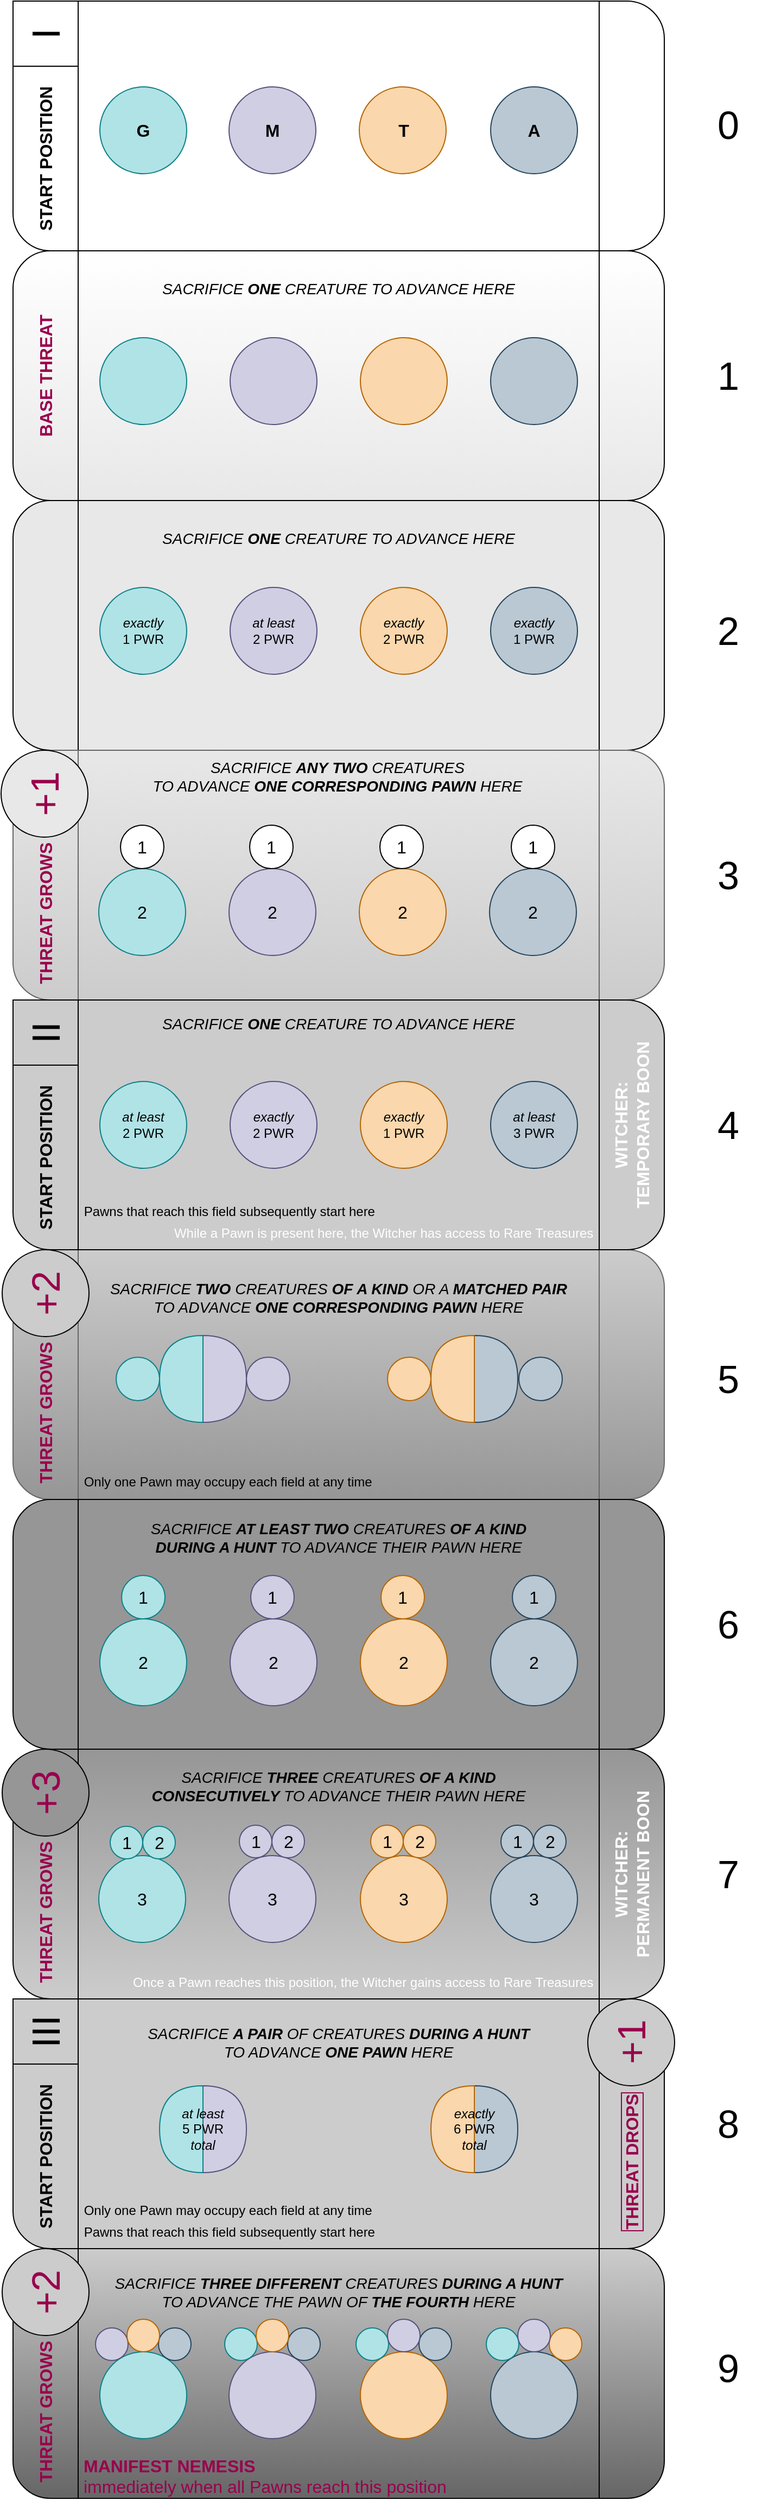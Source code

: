 <mxfile version="15.6.2" type="github">
  <diagram id="prtHgNgQTEPvFCAcTncT" name="Page-1">
    <mxGraphModel dx="913" dy="584" grid="1" gridSize="10" guides="1" tooltips="1" connect="1" arrows="1" fold="1" page="1" pageScale="1" pageWidth="827" pageHeight="1169" math="0" shadow="0">
      <root>
        <mxCell id="0" />
        <mxCell id="1" parent="0" />
        <mxCell id="g3FacJts447bwH2BUUsu-43" value="" style="shape=process;whiteSpace=wrap;html=1;backgroundOutline=1;rounded=1;" parent="1" vertex="1">
          <mxGeometry x="90" y="20" width="600" height="230" as="geometry" />
        </mxCell>
        <mxCell id="g3FacJts447bwH2BUUsu-44" value="" style="ellipse;whiteSpace=wrap;html=1;aspect=fixed;fillColor=#b0e3e6;strokeColor=#0e8088;rounded=1;" parent="1" vertex="1">
          <mxGeometry x="170" y="99" width="80" height="80" as="geometry" />
        </mxCell>
        <mxCell id="g3FacJts447bwH2BUUsu-45" value="" style="ellipse;whiteSpace=wrap;html=1;aspect=fixed;fillColor=#d0cee2;strokeColor=#56517e;rounded=1;" parent="1" vertex="1">
          <mxGeometry x="289" y="99" width="80" height="80" as="geometry" />
        </mxCell>
        <mxCell id="g3FacJts447bwH2BUUsu-46" value="" style="ellipse;whiteSpace=wrap;html=1;aspect=fixed;fillColor=#bac8d3;strokeColor=#23445d;rounded=1;" parent="1" vertex="1">
          <mxGeometry x="530" y="99" width="80" height="80" as="geometry" />
        </mxCell>
        <mxCell id="g3FacJts447bwH2BUUsu-47" value="" style="ellipse;whiteSpace=wrap;html=1;aspect=fixed;fillColor=#fad7ac;strokeColor=#b46504;rounded=1;" parent="1" vertex="1">
          <mxGeometry x="409" y="99" width="80" height="80" as="geometry" />
        </mxCell>
        <mxCell id="g3FacJts447bwH2BUUsu-50" value="&lt;b style=&quot;font-size: 16px&quot;&gt;G&lt;/b&gt;" style="text;html=1;strokeColor=none;fillColor=none;align=center;verticalAlign=middle;whiteSpace=wrap;rounded=1;fontSize=16;" parent="1" vertex="1">
          <mxGeometry x="180" y="124" width="60" height="30" as="geometry" />
        </mxCell>
        <mxCell id="g3FacJts447bwH2BUUsu-51" value="&lt;b style=&quot;font-size: 16px&quot;&gt;M&lt;/b&gt;" style="text;html=1;strokeColor=none;fillColor=none;align=center;verticalAlign=middle;whiteSpace=wrap;rounded=1;fontSize=16;" parent="1" vertex="1">
          <mxGeometry x="299" y="124" width="60" height="30" as="geometry" />
        </mxCell>
        <mxCell id="g3FacJts447bwH2BUUsu-52" value="T" style="text;html=1;strokeColor=none;fillColor=none;align=center;verticalAlign=middle;whiteSpace=wrap;fontStyle=1;rounded=1;fontSize=16;" parent="1" vertex="1">
          <mxGeometry x="420" y="124" width="60" height="30" as="geometry" />
        </mxCell>
        <mxCell id="g3FacJts447bwH2BUUsu-53" value="&lt;b style=&quot;font-size: 16px&quot;&gt;A&lt;/b&gt;" style="text;html=1;strokeColor=none;fillColor=none;align=center;verticalAlign=middle;whiteSpace=wrap;rounded=1;fontSize=16;" parent="1" vertex="1">
          <mxGeometry x="540" y="124" width="60" height="30" as="geometry" />
        </mxCell>
        <mxCell id="g3FacJts447bwH2BUUsu-56" value="" style="shape=process;whiteSpace=wrap;html=1;backgroundOutline=1;rounded=1;gradientColor=#E8E8E8;" parent="1" vertex="1">
          <mxGeometry x="90" y="250" width="600" height="230" as="geometry" />
        </mxCell>
        <mxCell id="g3FacJts447bwH2BUUsu-57" value="" style="ellipse;whiteSpace=wrap;html=1;aspect=fixed;fillColor=#b0e3e6;strokeColor=#0e8088;rounded=1;" parent="1" vertex="1">
          <mxGeometry x="170" y="330" width="80" height="80" as="geometry" />
        </mxCell>
        <mxCell id="g3FacJts447bwH2BUUsu-58" value="" style="ellipse;whiteSpace=wrap;html=1;aspect=fixed;fillColor=#d0cee2;strokeColor=#56517e;rounded=1;" parent="1" vertex="1">
          <mxGeometry x="290" y="330" width="80" height="80" as="geometry" />
        </mxCell>
        <mxCell id="g3FacJts447bwH2BUUsu-59" value="" style="ellipse;whiteSpace=wrap;html=1;aspect=fixed;fillColor=#bac8d3;strokeColor=#23445d;rounded=1;" parent="1" vertex="1">
          <mxGeometry x="530" y="330" width="80" height="80" as="geometry" />
        </mxCell>
        <mxCell id="g3FacJts447bwH2BUUsu-60" value="" style="ellipse;whiteSpace=wrap;html=1;aspect=fixed;fillColor=#fad7ac;strokeColor=#b46504;rounded=1;" parent="1" vertex="1">
          <mxGeometry x="410" y="330" width="80" height="80" as="geometry" />
        </mxCell>
        <mxCell id="g3FacJts447bwH2BUUsu-67" value="" style="shape=process;whiteSpace=wrap;html=1;backgroundOutline=1;rounded=1;fillColor=#E8E8E8;" parent="1" vertex="1">
          <mxGeometry x="90" y="480" width="600" height="230" as="geometry" />
        </mxCell>
        <mxCell id="g3FacJts447bwH2BUUsu-68" value="" style="ellipse;whiteSpace=wrap;html=1;aspect=fixed;fillColor=#b0e3e6;strokeColor=#0e8088;rounded=1;" parent="1" vertex="1">
          <mxGeometry x="170" y="560" width="80" height="80" as="geometry" />
        </mxCell>
        <mxCell id="g3FacJts447bwH2BUUsu-69" value="" style="ellipse;whiteSpace=wrap;html=1;aspect=fixed;fillColor=#d0cee2;strokeColor=#56517e;rounded=1;" parent="1" vertex="1">
          <mxGeometry x="290" y="560" width="80" height="80" as="geometry" />
        </mxCell>
        <mxCell id="g3FacJts447bwH2BUUsu-70" value="" style="ellipse;whiteSpace=wrap;html=1;aspect=fixed;fillColor=#bac8d3;strokeColor=#23445d;rounded=1;" parent="1" vertex="1">
          <mxGeometry x="530" y="560" width="80" height="80" as="geometry" />
        </mxCell>
        <mxCell id="g3FacJts447bwH2BUUsu-71" value="" style="ellipse;whiteSpace=wrap;html=1;aspect=fixed;fillColor=#fad7ac;strokeColor=#b46504;rounded=1;" parent="1" vertex="1">
          <mxGeometry x="410" y="560" width="80" height="80" as="geometry" />
        </mxCell>
        <mxCell id="g3FacJts447bwH2BUUsu-77" value="" style="shape=process;whiteSpace=wrap;html=1;backgroundOutline=1;fillColor=#e8e8e8;strokeColor=#666666;rounded=1;gradientColor=#CCCCCC;" parent="1" vertex="1">
          <mxGeometry x="90" y="710" width="600" height="230" as="geometry" />
        </mxCell>
        <mxCell id="g3FacJts447bwH2BUUsu-83" value="&lt;i style=&quot;font-size: 14px&quot;&gt;SACRIFICE &lt;b&gt;ANY&amp;nbsp;TWO &lt;/b&gt;CREATURES&lt;b&gt;&lt;br&gt;&lt;/b&gt;TO ADVANCE&amp;nbsp;&lt;b&gt;ONE CORRESPONDING PAWN&amp;nbsp;&lt;/b&gt;HERE&lt;/i&gt;" style="text;html=1;strokeColor=none;fillColor=none;align=center;verticalAlign=middle;whiteSpace=wrap;rounded=1;" parent="1" vertex="1">
          <mxGeometry x="149" y="719" width="480" height="30" as="geometry" />
        </mxCell>
        <mxCell id="g3FacJts447bwH2BUUsu-85" value="&lt;i&gt;exactly&lt;/i&gt;&lt;br&gt;1 PWR" style="text;html=1;strokeColor=none;fillColor=none;align=center;verticalAlign=middle;whiteSpace=wrap;rounded=1;" parent="1" vertex="1">
          <mxGeometry x="180" y="585" width="60" height="30" as="geometry" />
        </mxCell>
        <mxCell id="g3FacJts447bwH2BUUsu-86" value="&lt;i&gt;at least&lt;/i&gt;&lt;br&gt;2 PWR" style="text;html=1;strokeColor=none;fillColor=none;align=center;verticalAlign=middle;whiteSpace=wrap;rounded=1;" parent="1" vertex="1">
          <mxGeometry x="300" y="585" width="60" height="30" as="geometry" />
        </mxCell>
        <mxCell id="g3FacJts447bwH2BUUsu-87" value="&lt;i&gt;exactly&lt;/i&gt;&lt;br&gt;2 PWR" style="text;html=1;strokeColor=none;fillColor=none;align=center;verticalAlign=middle;whiteSpace=wrap;rounded=1;" parent="1" vertex="1">
          <mxGeometry x="420" y="585" width="60" height="30" as="geometry" />
        </mxCell>
        <mxCell id="g3FacJts447bwH2BUUsu-90" value="&lt;font style=&quot;font-size: 16px&quot; color=&quot;#99004d&quot;&gt;BASE THREAT&lt;/font&gt;" style="text;html=1;strokeColor=none;fillColor=none;align=center;verticalAlign=middle;whiteSpace=wrap;horizontal=0;fontStyle=1;rounded=1;" parent="1" vertex="1">
          <mxGeometry x="90" y="250" width="60" height="230" as="geometry" />
        </mxCell>
        <mxCell id="g3FacJts447bwH2BUUsu-97" value="" style="shape=process;whiteSpace=wrap;html=1;backgroundOutline=1;rounded=1;fillColor=#CCCCCC;strokeColor=#666666;gradientColor=#969696;" parent="1" vertex="1">
          <mxGeometry x="90" y="1170" width="600" height="230" as="geometry" />
        </mxCell>
        <mxCell id="g3FacJts447bwH2BUUsu-98" value="&lt;font style=&quot;font-size: 16px&quot;&gt;2&lt;/font&gt;" style="ellipse;whiteSpace=wrap;html=1;aspect=fixed;fillColor=#b0e3e6;strokeColor=#0e8088;rounded=1;" parent="1" vertex="1">
          <mxGeometry x="169" y="819" width="80" height="80" as="geometry" />
        </mxCell>
        <mxCell id="g3FacJts447bwH2BUUsu-99" value="&lt;font style=&quot;font-size: 16px&quot;&gt;2&lt;/font&gt;" style="ellipse;whiteSpace=wrap;html=1;aspect=fixed;fillColor=#d0cee2;strokeColor=#56517e;rounded=1;" parent="1" vertex="1">
          <mxGeometry x="289" y="819" width="80" height="80" as="geometry" />
        </mxCell>
        <mxCell id="g3FacJts447bwH2BUUsu-100" value="&lt;font style=&quot;font-size: 16px&quot;&gt;2&lt;/font&gt;" style="ellipse;whiteSpace=wrap;html=1;aspect=fixed;fillColor=#bac8d3;strokeColor=#23445d;rounded=1;" parent="1" vertex="1">
          <mxGeometry x="529" y="819" width="80" height="80" as="geometry" />
        </mxCell>
        <mxCell id="g3FacJts447bwH2BUUsu-101" value="&lt;font style=&quot;font-size: 16px&quot;&gt;2&lt;/font&gt;" style="ellipse;whiteSpace=wrap;html=1;aspect=fixed;fillColor=#fad7ac;strokeColor=#b46504;rounded=1;" parent="1" vertex="1">
          <mxGeometry x="409" y="819" width="80" height="80" as="geometry" />
        </mxCell>
        <mxCell id="g3FacJts447bwH2BUUsu-108" value="" style="shape=process;whiteSpace=wrap;html=1;backgroundOutline=1;rounded=1;fillColor=#CCCCCC;" parent="1" vertex="1">
          <mxGeometry x="90" y="940" width="600" height="230" as="geometry" />
        </mxCell>
        <mxCell id="g3FacJts447bwH2BUUsu-109" value="" style="ellipse;whiteSpace=wrap;html=1;aspect=fixed;fillColor=#b0e3e6;strokeColor=#0e8088;rounded=1;" parent="1" vertex="1">
          <mxGeometry x="170" y="1015" width="80" height="80" as="geometry" />
        </mxCell>
        <mxCell id="g3FacJts447bwH2BUUsu-110" value="" style="ellipse;whiteSpace=wrap;html=1;aspect=fixed;fillColor=#d0cee2;strokeColor=#56517e;rounded=1;" parent="1" vertex="1">
          <mxGeometry x="290" y="1015" width="80" height="80" as="geometry" />
        </mxCell>
        <mxCell id="g3FacJts447bwH2BUUsu-111" value="" style="ellipse;whiteSpace=wrap;html=1;aspect=fixed;fillColor=#bac8d3;strokeColor=#23445d;rounded=1;" parent="1" vertex="1">
          <mxGeometry x="530" y="1015" width="80" height="80" as="geometry" />
        </mxCell>
        <mxCell id="g3FacJts447bwH2BUUsu-112" value="&lt;i&gt;exactly&lt;/i&gt;&lt;br&gt;1 PWR" style="ellipse;whiteSpace=wrap;html=1;aspect=fixed;fillColor=#fad7ac;strokeColor=#b46504;rounded=1;" parent="1" vertex="1">
          <mxGeometry x="410" y="1015" width="80" height="80" as="geometry" />
        </mxCell>
        <mxCell id="g3FacJts447bwH2BUUsu-116" value="&lt;i&gt;at least&lt;/i&gt;&lt;br&gt;3 PWR" style="text;html=1;strokeColor=none;fillColor=none;align=center;verticalAlign=middle;whiteSpace=wrap;rounded=1;" parent="1" vertex="1">
          <mxGeometry x="540" y="1040" width="60" height="30" as="geometry" />
        </mxCell>
        <mxCell id="g3FacJts447bwH2BUUsu-119" value="&lt;i style=&quot;font-size: 14px&quot;&gt;SACRIFICE &lt;b&gt;ONE&lt;/b&gt; CREATURE TO ADVANCE HERE&lt;/i&gt;" style="text;html=1;strokeColor=none;fillColor=none;align=center;verticalAlign=middle;whiteSpace=wrap;rounded=1;" parent="1" vertex="1">
          <mxGeometry x="150" y="270" width="480" height="30" as="geometry" />
        </mxCell>
        <mxCell id="g3FacJts447bwH2BUUsu-121" value="" style="shape=or;whiteSpace=wrap;html=1;align=center;fillColor=#d0cee2;strokeColor=#56517e;rounded=1;" parent="1" vertex="1">
          <mxGeometry x="265" y="1249" width="40" height="80" as="geometry" />
        </mxCell>
        <mxCell id="g3FacJts447bwH2BUUsu-122" value="" style="shape=or;whiteSpace=wrap;html=1;align=center;rotation=-180;fillColor=#b0e3e6;strokeColor=#0e8088;rounded=1;" parent="1" vertex="1">
          <mxGeometry x="225" y="1249" width="40" height="80" as="geometry" />
        </mxCell>
        <mxCell id="g3FacJts447bwH2BUUsu-123" value="" style="shape=or;whiteSpace=wrap;html=1;align=center;fillColor=#bac8d3;strokeColor=#23445d;rounded=1;" parent="1" vertex="1">
          <mxGeometry x="515" y="1249" width="40" height="80" as="geometry" />
        </mxCell>
        <mxCell id="g3FacJts447bwH2BUUsu-124" value="" style="shape=or;whiteSpace=wrap;html=1;align=center;rotation=-180;fillColor=#fad7ac;strokeColor=#b46504;rounded=1;" parent="1" vertex="1">
          <mxGeometry x="475" y="1249" width="40" height="80" as="geometry" />
        </mxCell>
        <mxCell id="xXZptcnk_brkqJqVmBfV-1" value="1" style="ellipse;whiteSpace=wrap;html=1;aspect=fixed;fontSize=16;" parent="1" vertex="1">
          <mxGeometry x="189" y="779" width="40" height="40" as="geometry" />
        </mxCell>
        <mxCell id="xXZptcnk_brkqJqVmBfV-11" value="1" style="ellipse;whiteSpace=wrap;html=1;aspect=fixed;fontSize=16;" parent="1" vertex="1">
          <mxGeometry x="308" y="779" width="40" height="40" as="geometry" />
        </mxCell>
        <mxCell id="xXZptcnk_brkqJqVmBfV-13" value="1" style="ellipse;whiteSpace=wrap;html=1;aspect=fixed;fontSize=16;" parent="1" vertex="1">
          <mxGeometry x="428" y="779" width="40" height="40" as="geometry" />
        </mxCell>
        <mxCell id="xXZptcnk_brkqJqVmBfV-15" value="1" style="ellipse;whiteSpace=wrap;html=1;aspect=fixed;fontSize=16;" parent="1" vertex="1">
          <mxGeometry x="549" y="779" width="40" height="40" as="geometry" />
        </mxCell>
        <mxCell id="xXZptcnk_brkqJqVmBfV-31" value="&lt;i&gt;exactly&lt;/i&gt;&lt;br&gt;1 PWR" style="text;html=1;strokeColor=none;fillColor=none;align=center;verticalAlign=middle;whiteSpace=wrap;rounded=1;" parent="1" vertex="1">
          <mxGeometry x="540" y="585" width="60" height="30" as="geometry" />
        </mxCell>
        <mxCell id="xXZptcnk_brkqJqVmBfV-32" value="&amp;nbsp;Pawns that reach this field subsequently start here" style="text;html=1;strokeColor=none;fillColor=none;align=left;verticalAlign=middle;whiteSpace=wrap;rounded=0;fontSize=12;" parent="1" vertex="1">
          <mxGeometry x="150" y="1120" width="480" height="30" as="geometry" />
        </mxCell>
        <mxCell id="xXZptcnk_brkqJqVmBfV-33" value="&lt;i style=&quot;font-size: 14px&quot;&gt;SACRIFICE &lt;b&gt;TWO &lt;/b&gt;CREATURES &lt;b&gt;OF A KIND&lt;/b&gt; OR A &lt;b&gt;MATCHED&amp;nbsp;PAIR&lt;br&gt;&lt;/b&gt;TO ADVANCE&amp;nbsp;&lt;b&gt;ONE CORRESPONDING PAWN&lt;/b&gt; HERE&lt;br&gt;&lt;/i&gt;" style="text;html=1;strokeColor=none;fillColor=none;align=center;verticalAlign=middle;whiteSpace=wrap;rounded=1;" parent="1" vertex="1">
          <mxGeometry x="150" y="1189" width="480" height="50" as="geometry" />
        </mxCell>
        <mxCell id="xXZptcnk_brkqJqVmBfV-34" value="&lt;i&gt;at least&lt;/i&gt;&lt;br&gt;2 PWR" style="text;html=1;strokeColor=none;fillColor=none;align=center;verticalAlign=middle;whiteSpace=wrap;rounded=1;" parent="1" vertex="1">
          <mxGeometry x="180" y="1040" width="60" height="30" as="geometry" />
        </mxCell>
        <mxCell id="xXZptcnk_brkqJqVmBfV-35" value="&lt;i style=&quot;font-size: 14px&quot;&gt;SACRIFICE &lt;b&gt;ONE&lt;/b&gt; CREATURE TO ADVANCE HERE&lt;/i&gt;" style="text;html=1;strokeColor=none;fillColor=none;align=center;verticalAlign=middle;whiteSpace=wrap;rounded=1;" parent="1" vertex="1">
          <mxGeometry x="149.5" y="947" width="480" height="30" as="geometry" />
        </mxCell>
        <mxCell id="xXZptcnk_brkqJqVmBfV-36" value="&lt;i&gt;exactly&lt;/i&gt;&lt;br&gt;2 PWR" style="text;html=1;strokeColor=none;fillColor=none;align=center;verticalAlign=middle;whiteSpace=wrap;rounded=1;" parent="1" vertex="1">
          <mxGeometry x="300" y="1040" width="60" height="30" as="geometry" />
        </mxCell>
        <mxCell id="xXZptcnk_brkqJqVmBfV-40" value="&lt;font style=&quot;font-size: 16px&quot;&gt;WITCHER:&lt;br&gt;TEMPORARY BOON&lt;/font&gt;" style="text;html=1;strokeColor=none;fillColor=none;align=center;verticalAlign=middle;whiteSpace=wrap;horizontal=0;fontStyle=1;rounded=0;fontColor=#FFFFFF;" parent="1" vertex="1">
          <mxGeometry x="630" y="940" width="60" height="230" as="geometry" />
        </mxCell>
        <mxCell id="xXZptcnk_brkqJqVmBfV-41" value="While a Pawn is present here, the Witcher has access to Rare Treasures&amp;nbsp;" style="text;html=1;strokeColor=none;fillColor=none;align=right;verticalAlign=middle;whiteSpace=wrap;rounded=0;fontSize=12;fontColor=#FFFFFF;" parent="1" vertex="1">
          <mxGeometry x="150" y="1140" width="480" height="30" as="geometry" />
        </mxCell>
        <mxCell id="xXZptcnk_brkqJqVmBfV-42" value="&lt;span style=&quot;font-size: 36px&quot;&gt;0&lt;/span&gt;" style="text;html=1;strokeColor=none;fillColor=none;align=center;verticalAlign=middle;whiteSpace=wrap;rounded=0;fontSize=12;" parent="1" vertex="1">
          <mxGeometry x="719" y="119" width="60" height="30" as="geometry" />
        </mxCell>
        <mxCell id="xXZptcnk_brkqJqVmBfV-43" value="&lt;span style=&quot;font-size: 36px&quot;&gt;1&lt;/span&gt;" style="text;html=1;strokeColor=none;fillColor=none;align=center;verticalAlign=middle;whiteSpace=wrap;rounded=0;fontSize=12;" parent="1" vertex="1">
          <mxGeometry x="719" y="350" width="60" height="30" as="geometry" />
        </mxCell>
        <mxCell id="xXZptcnk_brkqJqVmBfV-44" value="&lt;span style=&quot;font-size: 36px&quot;&gt;2&lt;/span&gt;" style="text;html=1;strokeColor=none;fillColor=none;align=center;verticalAlign=middle;whiteSpace=wrap;rounded=0;fontSize=12;" parent="1" vertex="1">
          <mxGeometry x="719" y="585" width="60" height="30" as="geometry" />
        </mxCell>
        <mxCell id="xXZptcnk_brkqJqVmBfV-45" value="&lt;span style=&quot;font-size: 36px&quot;&gt;3&lt;/span&gt;" style="text;html=1;strokeColor=none;fillColor=none;align=center;verticalAlign=middle;whiteSpace=wrap;rounded=0;fontSize=12;" parent="1" vertex="1">
          <mxGeometry x="719" y="810" width="60" height="30" as="geometry" />
        </mxCell>
        <mxCell id="xXZptcnk_brkqJqVmBfV-46" value="&lt;span style=&quot;font-size: 36px&quot;&gt;4&lt;/span&gt;" style="text;html=1;strokeColor=none;fillColor=none;align=center;verticalAlign=middle;whiteSpace=wrap;rounded=0;fontSize=12;" parent="1" vertex="1">
          <mxGeometry x="719" y="1040" width="60" height="30" as="geometry" />
        </mxCell>
        <mxCell id="xXZptcnk_brkqJqVmBfV-47" value="&lt;span style=&quot;font-size: 36px&quot;&gt;5&lt;/span&gt;" style="text;html=1;strokeColor=none;fillColor=none;align=center;verticalAlign=middle;whiteSpace=wrap;rounded=0;fontSize=12;" parent="1" vertex="1">
          <mxGeometry x="719" y="1274" width="60" height="30" as="geometry" />
        </mxCell>
        <mxCell id="xXZptcnk_brkqJqVmBfV-49" value="" style="shape=process;whiteSpace=wrap;html=1;backgroundOutline=1;rounded=1;fillColor=#969696;" parent="1" vertex="1">
          <mxGeometry x="90" y="1400" width="600" height="230" as="geometry" />
        </mxCell>
        <mxCell id="xXZptcnk_brkqJqVmBfV-56" value="&lt;i style=&quot;font-size: 14px&quot;&gt;SACRIFICE &lt;b&gt;AT LEAST TWO&lt;/b&gt; CREATURES &lt;b&gt;OF A KIND&lt;/b&gt;&lt;br&gt;&lt;b&gt;DURING A HUNT&lt;/b&gt; TO ADVANCE THEIR PAWN HERE&lt;/i&gt;" style="text;html=1;strokeColor=none;fillColor=none;align=center;verticalAlign=middle;whiteSpace=wrap;rounded=1;" parent="1" vertex="1">
          <mxGeometry x="150" y="1420" width="480" height="30" as="geometry" />
        </mxCell>
        <mxCell id="xXZptcnk_brkqJqVmBfV-60" value="&lt;span style=&quot;font-size: 36px&quot;&gt;6&lt;/span&gt;" style="text;html=1;strokeColor=none;fillColor=none;align=center;verticalAlign=middle;whiteSpace=wrap;rounded=0;fontSize=12;" parent="1" vertex="1">
          <mxGeometry x="719" y="1500" width="60" height="30" as="geometry" />
        </mxCell>
        <mxCell id="xXZptcnk_brkqJqVmBfV-62" value="&amp;nbsp;Only one Pawn may occupy each field at any time" style="text;html=1;strokeColor=none;fillColor=none;align=left;verticalAlign=middle;whiteSpace=wrap;rounded=0;fontSize=12;" parent="1" vertex="1">
          <mxGeometry x="150" y="1369" width="480" height="30" as="geometry" />
        </mxCell>
        <mxCell id="xXZptcnk_brkqJqVmBfV-75" value="" style="shape=process;whiteSpace=wrap;html=1;backgroundOutline=1;rounded=1;fillColor=#969696;gradientColor=#cccccc;" parent="1" vertex="1">
          <mxGeometry x="90" y="1630" width="600" height="230" as="geometry" />
        </mxCell>
        <mxCell id="xXZptcnk_brkqJqVmBfV-84" value="&lt;font style=&quot;font-size: 16px&quot;&gt;WITCHER:&lt;br&gt;PERMANENT BOON&lt;/font&gt;" style="text;html=1;strokeColor=none;fillColor=none;align=center;verticalAlign=middle;whiteSpace=wrap;horizontal=0;fontStyle=1;rounded=0;fontColor=#FFFFFF;" parent="1" vertex="1">
          <mxGeometry x="630" y="1630" width="60" height="230" as="geometry" />
        </mxCell>
        <mxCell id="xXZptcnk_brkqJqVmBfV-85" value="Once a Pawn reaches this position, the Witcher gains access to Rare Treasures&amp;nbsp;" style="text;html=1;strokeColor=none;fillColor=none;align=right;verticalAlign=middle;whiteSpace=wrap;rounded=0;fontSize=12;fontColor=#FFFFFF;" parent="1" vertex="1">
          <mxGeometry x="150" y="1830" width="480" height="30" as="geometry" />
        </mxCell>
        <mxCell id="xXZptcnk_brkqJqVmBfV-86" value="&lt;span style=&quot;font-size: 36px&quot;&gt;7&lt;/span&gt;" style="text;html=1;strokeColor=none;fillColor=none;align=center;verticalAlign=middle;whiteSpace=wrap;rounded=0;fontSize=12;" parent="1" vertex="1">
          <mxGeometry x="719" y="1730" width="60" height="30" as="geometry" />
        </mxCell>
        <mxCell id="xXZptcnk_brkqJqVmBfV-88" value="" style="shape=process;whiteSpace=wrap;html=1;backgroundOutline=1;rounded=1;fillColor=#cccccc;" parent="1" vertex="1">
          <mxGeometry x="90" y="1860" width="600" height="230" as="geometry" />
        </mxCell>
        <mxCell id="xXZptcnk_brkqJqVmBfV-95" value="&lt;span style=&quot;font-size: 14px&quot;&gt;&lt;i&gt;SACRIFICE &lt;b&gt;A PAIR&lt;/b&gt;&amp;nbsp;OF&amp;nbsp;CREATURES &lt;b&gt;DURING A HUNT&lt;/b&gt;&lt;br&gt;TO ADVANCE &lt;b&gt;ONE PAWN&lt;/b&gt; HERE&lt;/i&gt;&lt;/span&gt;" style="text;html=1;strokeColor=none;fillColor=none;align=center;verticalAlign=middle;whiteSpace=wrap;rounded=1;" parent="1" vertex="1">
          <mxGeometry x="150" y="1885" width="480" height="30" as="geometry" />
        </mxCell>
        <mxCell id="xXZptcnk_brkqJqVmBfV-99" value="&lt;span style=&quot;font-size: 36px&quot;&gt;8&lt;/span&gt;" style="text;html=1;strokeColor=none;fillColor=none;align=center;verticalAlign=middle;whiteSpace=wrap;rounded=0;fontSize=12;" parent="1" vertex="1">
          <mxGeometry x="719" y="1960" width="60" height="30" as="geometry" />
        </mxCell>
        <mxCell id="xXZptcnk_brkqJqVmBfV-101" value="" style="shape=process;whiteSpace=wrap;html=1;backgroundOutline=1;rounded=1;fillColor=#cccccc;gradientColor=#666666;" parent="1" vertex="1">
          <mxGeometry x="90" y="2090" width="600" height="230" as="geometry" />
        </mxCell>
        <mxCell id="xXZptcnk_brkqJqVmBfV-102" value="" style="ellipse;whiteSpace=wrap;html=1;aspect=fixed;fillColor=#b0e3e6;strokeColor=#0e8088;rounded=1;" parent="1" vertex="1">
          <mxGeometry x="170" y="2185" width="80" height="80" as="geometry" />
        </mxCell>
        <mxCell id="xXZptcnk_brkqJqVmBfV-113" value="&lt;span style=&quot;font-size: 36px&quot;&gt;9&lt;/span&gt;" style="text;html=1;strokeColor=none;fillColor=none;align=center;verticalAlign=middle;whiteSpace=wrap;rounded=0;fontSize=12;" parent="1" vertex="1">
          <mxGeometry x="719" y="2185" width="60" height="30" as="geometry" />
        </mxCell>
        <mxCell id="xXZptcnk_brkqJqVmBfV-118" value="&lt;font color=&quot;#99004d&quot;&gt;+3&lt;/font&gt;" style="ellipse;whiteSpace=wrap;html=1;aspect=fixed;labelBackgroundColor=none;labelBorderColor=none;fontSize=36;fontColor=#E6E6E6;fillColor=#969696;gradientColor=none;verticalAlign=middle;horizontal=0;" parent="1" vertex="1">
          <mxGeometry x="80" y="1630" width="80" height="80" as="geometry" />
        </mxCell>
        <mxCell id="xXZptcnk_brkqJqVmBfV-120" value="&lt;font color=&quot;#99004d&quot;&gt;+2&lt;/font&gt;" style="ellipse;whiteSpace=wrap;html=1;aspect=fixed;labelBackgroundColor=none;labelBorderColor=none;fontSize=36;fontColor=#E6E6E6;fillColor=#cccccc;gradientColor=none;verticalAlign=middle;horizontal=0;" parent="1" vertex="1">
          <mxGeometry x="80" y="1170" width="80" height="80" as="geometry" />
        </mxCell>
        <mxCell id="xXZptcnk_brkqJqVmBfV-121" value="&lt;font style=&quot;font-size: 16px&quot;&gt;THREAT GROWS&lt;br&gt;&lt;/font&gt;" style="text;html=1;strokeColor=none;fillColor=none;align=center;verticalAlign=middle;whiteSpace=wrap;horizontal=0;fontStyle=1;rounded=0;fontColor=#99004D;" parent="1" vertex="1">
          <mxGeometry x="90" y="780" width="60" height="160" as="geometry" />
        </mxCell>
        <mxCell id="xXZptcnk_brkqJqVmBfV-122" value="&lt;font color=&quot;#99004d&quot;&gt;+1&lt;/font&gt;" style="ellipse;whiteSpace=wrap;html=1;aspect=fixed;labelBackgroundColor=none;labelBorderColor=none;fontSize=36;fontColor=#000000;fillColor=#e8e8e8;gradientColor=none;verticalAlign=middle;horizontal=0;" parent="1" vertex="1">
          <mxGeometry x="79" y="710" width="80" height="80" as="geometry" />
        </mxCell>
        <mxCell id="xXZptcnk_brkqJqVmBfV-126" value="&lt;font style=&quot;font-size: 16px&quot;&gt;THREAT DROPS&lt;br&gt;&lt;/font&gt;" style="text;html=1;strokeColor=none;fillColor=none;align=center;verticalAlign=middle;whiteSpace=wrap;horizontal=0;fontStyle=1;rounded=0;fontColor=#99004D;labelBorderColor=#99004D;" parent="1" vertex="1">
          <mxGeometry x="630" y="1930" width="60" height="160" as="geometry" />
        </mxCell>
        <mxCell id="xXZptcnk_brkqJqVmBfV-127" value="&lt;font color=&quot;#99004d&quot;&gt;+1&lt;/font&gt;" style="ellipse;whiteSpace=wrap;html=1;aspect=fixed;labelBackgroundColor=none;labelBorderColor=none;fontSize=36;fontColor=#E6E6E6;fillColor=#CCCCCC;gradientColor=none;verticalAlign=middle;horizontal=0;" parent="1" vertex="1">
          <mxGeometry x="619.5" y="1860" width="80" height="80" as="geometry" />
        </mxCell>
        <mxCell id="xXZptcnk_brkqJqVmBfV-129" value="&lt;font color=&quot;#99004d&quot;&gt;+2&lt;/font&gt;" style="ellipse;whiteSpace=wrap;html=1;aspect=fixed;labelBackgroundColor=none;labelBorderColor=none;fontSize=36;fontColor=#E6E6E6;fillColor=#cccccc;gradientColor=none;verticalAlign=middle;horizontal=0;" parent="1" vertex="1">
          <mxGeometry x="80" y="2090" width="80" height="80" as="geometry" />
        </mxCell>
        <mxCell id="xXZptcnk_brkqJqVmBfV-130" value="&lt;font&gt;II&lt;/font&gt;" style="whiteSpace=wrap;html=1;aspect=fixed;labelBackgroundColor=none;labelBorderColor=none;fontSize=36;fontColor=#000000;fillColor=#cccccc;gradientColor=none;verticalAlign=middle;horizontal=0;" parent="1" vertex="1">
          <mxGeometry x="90" y="940" width="60" height="60" as="geometry" />
        </mxCell>
        <mxCell id="xXZptcnk_brkqJqVmBfV-131" value="&lt;span style=&quot;font-size: 16px&quot;&gt;START POSITION&lt;/span&gt;" style="text;html=1;strokeColor=none;fillColor=none;align=center;verticalAlign=middle;whiteSpace=wrap;horizontal=0;fontStyle=1;rounded=0;fontColor=#000000;labelBackgroundColor=none;labelBorderColor=none;" parent="1" vertex="1">
          <mxGeometry x="90" y="80" width="60" height="170" as="geometry" />
        </mxCell>
        <mxCell id="xXZptcnk_brkqJqVmBfV-132" value="&lt;font&gt;I&lt;/font&gt;" style="whiteSpace=wrap;html=1;aspect=fixed;labelBackgroundColor=none;labelBorderColor=none;fontSize=36;fontColor=#000000;fillColor=#FFFFFF;gradientColor=none;verticalAlign=middle;horizontal=0;" parent="1" vertex="1">
          <mxGeometry x="90" y="20" width="60" height="60" as="geometry" />
        </mxCell>
        <mxCell id="xXZptcnk_brkqJqVmBfV-136" value="&lt;font&gt;III&lt;/font&gt;" style="whiteSpace=wrap;html=1;aspect=fixed;labelBackgroundColor=none;labelBorderColor=none;fontSize=36;fontColor=#000000;fillColor=#CCCCCC;gradientColor=none;verticalAlign=middle;horizontal=0;rounded=0;" parent="1" vertex="1">
          <mxGeometry x="90" y="1860" width="60" height="60" as="geometry" />
        </mxCell>
        <mxCell id="xXZptcnk_brkqJqVmBfV-139" value="&lt;h1 style=&quot;font-size: 16px&quot;&gt;&lt;span&gt;MANIFEST NEMESIS&lt;br&gt;&lt;div style=&quot;&quot;&gt;&lt;span style=&quot;font-weight: normal&quot;&gt;immediately when all Pawns reach this position&lt;/span&gt;&lt;/div&gt;&lt;/span&gt;&lt;/h1&gt;" style="text;html=1;strokeColor=none;fillColor=none;spacing=5;spacingTop=-20;whiteSpace=wrap;overflow=hidden;rounded=0;labelBackgroundColor=none;labelBorderColor=none;fontSize=36;fontColor=#99004D;verticalAlign=top;align=left;" parent="1" vertex="1">
          <mxGeometry x="149.5" y="2280" width="480" height="40" as="geometry" />
        </mxCell>
        <mxCell id="xXZptcnk_brkqJqVmBfV-141" value="&lt;i style=&quot;font-size: 14px&quot;&gt;SACRIFICE &lt;b&gt;THREE DIFFERENT&amp;nbsp;&lt;/b&gt;CREATURES &lt;b&gt;DURING A HUNT&lt;br&gt;&lt;/b&gt;TO ADVANCE THE PAWN OF &lt;b&gt;THE FOURTH&lt;/b&gt; HERE&lt;/i&gt;" style="text;html=1;strokeColor=none;fillColor=none;align=center;verticalAlign=middle;whiteSpace=wrap;rounded=1;" parent="1" vertex="1">
          <mxGeometry x="150" y="2115" width="480" height="30" as="geometry" />
        </mxCell>
        <mxCell id="xXZptcnk_brkqJqVmBfV-143" value="" style="ellipse;whiteSpace=wrap;html=1;aspect=fixed;labelBackgroundColor=none;labelBorderColor=none;fontSize=16;fillColor=#bac8d3;align=center;verticalAlign=middle;strokeColor=#23445d;" parent="1" vertex="1">
          <mxGeometry x="224" y="2163" width="30" height="30" as="geometry" />
        </mxCell>
        <mxCell id="xXZptcnk_brkqJqVmBfV-146" value="" style="ellipse;whiteSpace=wrap;html=1;aspect=fixed;labelBackgroundColor=none;labelBorderColor=none;fontSize=16;fillColor=#d0cee2;align=center;verticalAlign=middle;strokeColor=#56517e;" parent="1" vertex="1">
          <mxGeometry x="166" y="2163" width="30" height="30" as="geometry" />
        </mxCell>
        <mxCell id="xXZptcnk_brkqJqVmBfV-147" value="" style="ellipse;whiteSpace=wrap;html=1;aspect=fixed;labelBackgroundColor=none;labelBorderColor=none;fontSize=16;fillColor=#fad7ac;align=center;verticalAlign=middle;strokeColor=#b46504;" parent="1" vertex="1">
          <mxGeometry x="195" y="2155" width="30" height="30" as="geometry" />
        </mxCell>
        <mxCell id="xXZptcnk_brkqJqVmBfV-152" value="" style="ellipse;whiteSpace=wrap;html=1;aspect=fixed;fillColor=#d0cee2;strokeColor=#56517e;rounded=1;" parent="1" vertex="1">
          <mxGeometry x="289" y="2185" width="80" height="80" as="geometry" />
        </mxCell>
        <mxCell id="xXZptcnk_brkqJqVmBfV-153" value="" style="ellipse;whiteSpace=wrap;html=1;aspect=fixed;labelBackgroundColor=none;labelBorderColor=none;fontSize=16;fillColor=#bac8d3;align=center;verticalAlign=middle;strokeColor=#23445d;" parent="1" vertex="1">
          <mxGeometry x="343" y="2163" width="30" height="30" as="geometry" />
        </mxCell>
        <mxCell id="xXZptcnk_brkqJqVmBfV-154" value="" style="ellipse;whiteSpace=wrap;html=1;aspect=fixed;labelBackgroundColor=none;labelBorderColor=none;fontSize=16;fillColor=#b0e3e6;align=center;verticalAlign=middle;strokeColor=#0e8088;" parent="1" vertex="1">
          <mxGeometry x="285" y="2163" width="30" height="30" as="geometry" />
        </mxCell>
        <mxCell id="xXZptcnk_brkqJqVmBfV-155" value="" style="ellipse;whiteSpace=wrap;html=1;aspect=fixed;labelBackgroundColor=none;labelBorderColor=none;fontSize=16;fillColor=#fad7ac;align=center;verticalAlign=middle;strokeColor=#b46504;" parent="1" vertex="1">
          <mxGeometry x="314" y="2155" width="30" height="30" as="geometry" />
        </mxCell>
        <mxCell id="xXZptcnk_brkqJqVmBfV-156" value="" style="ellipse;whiteSpace=wrap;html=1;aspect=fixed;fillColor=#fad7ac;strokeColor=#b46504;rounded=1;" parent="1" vertex="1">
          <mxGeometry x="410" y="2185" width="80" height="80" as="geometry" />
        </mxCell>
        <mxCell id="xXZptcnk_brkqJqVmBfV-157" value="" style="ellipse;whiteSpace=wrap;html=1;aspect=fixed;labelBackgroundColor=none;labelBorderColor=none;fontSize=16;fillColor=#bac8d3;align=center;verticalAlign=middle;strokeColor=#23445d;" parent="1" vertex="1">
          <mxGeometry x="464" y="2163" width="30" height="30" as="geometry" />
        </mxCell>
        <mxCell id="xXZptcnk_brkqJqVmBfV-158" value="" style="ellipse;whiteSpace=wrap;html=1;aspect=fixed;labelBackgroundColor=none;labelBorderColor=none;fontSize=16;fillColor=#b0e3e6;align=center;verticalAlign=middle;strokeColor=#0e8088;" parent="1" vertex="1">
          <mxGeometry x="406" y="2163" width="30" height="30" as="geometry" />
        </mxCell>
        <mxCell id="xXZptcnk_brkqJqVmBfV-159" value="" style="ellipse;whiteSpace=wrap;html=1;aspect=fixed;labelBackgroundColor=none;labelBorderColor=none;fontSize=16;fillColor=#d0cee2;align=center;verticalAlign=middle;strokeColor=#56517e;" parent="1" vertex="1">
          <mxGeometry x="435" y="2155" width="30" height="30" as="geometry" />
        </mxCell>
        <mxCell id="xXZptcnk_brkqJqVmBfV-160" value="" style="ellipse;whiteSpace=wrap;html=1;aspect=fixed;fillColor=#bac8d3;strokeColor=#23445d;rounded=1;" parent="1" vertex="1">
          <mxGeometry x="530" y="2185" width="80" height="80" as="geometry" />
        </mxCell>
        <mxCell id="xXZptcnk_brkqJqVmBfV-161" value="" style="ellipse;whiteSpace=wrap;html=1;aspect=fixed;labelBackgroundColor=none;labelBorderColor=none;fontSize=16;fillColor=#fad7ac;align=center;verticalAlign=middle;strokeColor=#b46504;" parent="1" vertex="1">
          <mxGeometry x="584" y="2163" width="30" height="30" as="geometry" />
        </mxCell>
        <mxCell id="xXZptcnk_brkqJqVmBfV-162" value="" style="ellipse;whiteSpace=wrap;html=1;aspect=fixed;labelBackgroundColor=none;labelBorderColor=none;fontSize=16;fillColor=#b0e3e6;align=center;verticalAlign=middle;strokeColor=#0e8088;" parent="1" vertex="1">
          <mxGeometry x="526" y="2163" width="30" height="30" as="geometry" />
        </mxCell>
        <mxCell id="xXZptcnk_brkqJqVmBfV-163" value="" style="ellipse;whiteSpace=wrap;html=1;aspect=fixed;labelBackgroundColor=none;labelBorderColor=none;fontSize=16;fillColor=#d0cee2;align=center;verticalAlign=middle;strokeColor=#56517e;" parent="1" vertex="1">
          <mxGeometry x="555" y="2155" width="30" height="30" as="geometry" />
        </mxCell>
        <mxCell id="xXZptcnk_brkqJqVmBfV-168" value="" style="ellipse;whiteSpace=wrap;html=1;aspect=fixed;fontSize=16;fillColor=#b0e3e6;strokeColor=#0e8088;" parent="1" vertex="1">
          <mxGeometry x="185" y="1269" width="40" height="40" as="geometry" />
        </mxCell>
        <mxCell id="xXZptcnk_brkqJqVmBfV-169" value="" style="ellipse;whiteSpace=wrap;html=1;aspect=fixed;fontSize=16;fillColor=#d0cee2;strokeColor=#56517e;" parent="1" vertex="1">
          <mxGeometry x="305" y="1269" width="40" height="40" as="geometry" />
        </mxCell>
        <mxCell id="xXZptcnk_brkqJqVmBfV-170" value="" style="ellipse;whiteSpace=wrap;html=1;aspect=fixed;fontSize=16;fillColor=#fad7ac;strokeColor=#b46504;" parent="1" vertex="1">
          <mxGeometry x="435" y="1269" width="40" height="40" as="geometry" />
        </mxCell>
        <mxCell id="xXZptcnk_brkqJqVmBfV-171" value="" style="ellipse;whiteSpace=wrap;html=1;aspect=fixed;fontSize=16;fillColor=#bac8d3;strokeColor=#23445d;" parent="1" vertex="1">
          <mxGeometry x="556" y="1269" width="40" height="40" as="geometry" />
        </mxCell>
        <mxCell id="xXZptcnk_brkqJqVmBfV-172" value="&lt;span style=&quot;font-size: 16px&quot;&gt;START POSITION&lt;/span&gt;" style="text;html=1;strokeColor=none;fillColor=none;align=center;verticalAlign=middle;whiteSpace=wrap;horizontal=0;fontStyle=1;rounded=0;fontColor=#000000;labelBackgroundColor=none;labelBorderColor=none;" parent="1" vertex="1">
          <mxGeometry x="90" y="1000" width="60" height="170" as="geometry" />
        </mxCell>
        <mxCell id="xXZptcnk_brkqJqVmBfV-173" value="&lt;span style=&quot;font-size: 16px&quot;&gt;START POSITION&lt;/span&gt;" style="text;html=1;strokeColor=none;fillColor=none;align=center;verticalAlign=middle;whiteSpace=wrap;horizontal=0;fontStyle=1;rounded=0;fontColor=#000000;labelBackgroundColor=none;labelBorderColor=none;" parent="1" vertex="1">
          <mxGeometry x="90" y="1920" width="60" height="170" as="geometry" />
        </mxCell>
        <mxCell id="xXZptcnk_brkqJqVmBfV-174" value="&lt;i style=&quot;font-size: 14px&quot;&gt;SACRIFICE &lt;b&gt;ONE&lt;/b&gt; CREATURE TO ADVANCE HERE&lt;/i&gt;" style="text;html=1;strokeColor=none;fillColor=none;align=center;verticalAlign=middle;whiteSpace=wrap;rounded=1;" parent="1" vertex="1">
          <mxGeometry x="150" y="500" width="480" height="30" as="geometry" />
        </mxCell>
        <mxCell id="xXZptcnk_brkqJqVmBfV-175" value="&lt;i style=&quot;font-size: 14px&quot;&gt;SACRIFICE &lt;b&gt;THREE&amp;nbsp;&lt;/b&gt;CREATURES &lt;b&gt;OF A KIND&lt;br&gt;CONSECUTIVELY&lt;/b&gt; TO ADVANCE THEIR PAWN HERE&lt;/i&gt;" style="text;html=1;strokeColor=none;fillColor=none;align=center;verticalAlign=middle;whiteSpace=wrap;rounded=1;" parent="1" vertex="1">
          <mxGeometry x="150" y="1649" width="480" height="30" as="geometry" />
        </mxCell>
        <mxCell id="xXZptcnk_brkqJqVmBfV-176" value="" style="shape=or;whiteSpace=wrap;html=1;align=center;fillColor=#d0cee2;strokeColor=#56517e;rounded=1;" parent="1" vertex="1">
          <mxGeometry x="265" y="1940" width="40" height="80" as="geometry" />
        </mxCell>
        <mxCell id="xXZptcnk_brkqJqVmBfV-177" value="" style="shape=or;align=center;rotation=180;fillColor=#b0e3e6;strokeColor=#0e8088;rounded=1;horizontal=0;html=1;whiteSpace=wrap;" parent="1" vertex="1">
          <mxGeometry x="225" y="1940" width="40" height="80" as="geometry" />
        </mxCell>
        <mxCell id="xXZptcnk_brkqJqVmBfV-178" value="" style="shape=or;whiteSpace=wrap;html=1;align=center;fillColor=#bac8d3;strokeColor=#23445d;rounded=1;" parent="1" vertex="1">
          <mxGeometry x="515" y="1940" width="40" height="80" as="geometry" />
        </mxCell>
        <mxCell id="xXZptcnk_brkqJqVmBfV-179" value="" style="shape=or;whiteSpace=wrap;html=1;align=center;rotation=-180;fillColor=#fad7ac;strokeColor=#b46504;rounded=1;" parent="1" vertex="1">
          <mxGeometry x="475" y="1940" width="40" height="80" as="geometry" />
        </mxCell>
        <mxCell id="xXZptcnk_brkqJqVmBfV-180" value="&amp;nbsp;Only one Pawn may occupy each field at any time" style="text;html=1;strokeColor=none;fillColor=none;align=left;verticalAlign=middle;whiteSpace=wrap;rounded=0;fontSize=12;" parent="1" vertex="1">
          <mxGeometry x="150" y="2040" width="480" height="30" as="geometry" />
        </mxCell>
        <mxCell id="xXZptcnk_brkqJqVmBfV-181" value="&amp;nbsp;Pawns that reach this field subsequently start here" style="text;html=1;strokeColor=none;fillColor=none;align=left;verticalAlign=middle;whiteSpace=wrap;rounded=0;fontSize=12;" parent="1" vertex="1">
          <mxGeometry x="150" y="2060" width="480" height="30" as="geometry" />
        </mxCell>
        <mxCell id="xXZptcnk_brkqJqVmBfV-185" value="&lt;font style=&quot;font-size: 16px&quot;&gt;2&lt;/font&gt;" style="ellipse;whiteSpace=wrap;html=1;aspect=fixed;fillColor=#b0e3e6;strokeColor=#0e8088;rounded=1;" parent="1" vertex="1">
          <mxGeometry x="170" y="1510" width="80" height="80" as="geometry" />
        </mxCell>
        <mxCell id="xXZptcnk_brkqJqVmBfV-186" value="&lt;font style=&quot;font-size: 16px&quot;&gt;2&lt;/font&gt;" style="ellipse;whiteSpace=wrap;html=1;aspect=fixed;fillColor=#d0cee2;strokeColor=#56517e;rounded=1;" parent="1" vertex="1">
          <mxGeometry x="290" y="1510" width="80" height="80" as="geometry" />
        </mxCell>
        <mxCell id="xXZptcnk_brkqJqVmBfV-187" value="&lt;font style=&quot;font-size: 16px&quot;&gt;2&lt;/font&gt;" style="ellipse;whiteSpace=wrap;html=1;aspect=fixed;fillColor=#bac8d3;strokeColor=#23445d;rounded=1;" parent="1" vertex="1">
          <mxGeometry x="530" y="1510" width="80" height="80" as="geometry" />
        </mxCell>
        <mxCell id="xXZptcnk_brkqJqVmBfV-188" value="&lt;font style=&quot;font-size: 16px&quot;&gt;2&lt;/font&gt;" style="ellipse;whiteSpace=wrap;html=1;aspect=fixed;fillColor=#fad7ac;strokeColor=#b46504;rounded=1;" parent="1" vertex="1">
          <mxGeometry x="410" y="1510" width="80" height="80" as="geometry" />
        </mxCell>
        <mxCell id="xXZptcnk_brkqJqVmBfV-189" value="1" style="ellipse;whiteSpace=wrap;html=1;aspect=fixed;fontSize=16;fillColor=#b0e3e6;strokeColor=#0e8088;" parent="1" vertex="1">
          <mxGeometry x="190" y="1470" width="40" height="40" as="geometry" />
        </mxCell>
        <mxCell id="xXZptcnk_brkqJqVmBfV-190" value="1" style="ellipse;whiteSpace=wrap;html=1;aspect=fixed;fontSize=16;fillColor=#d0cee2;strokeColor=#56517e;" parent="1" vertex="1">
          <mxGeometry x="309" y="1470" width="40" height="40" as="geometry" />
        </mxCell>
        <mxCell id="xXZptcnk_brkqJqVmBfV-191" value="1" style="ellipse;whiteSpace=wrap;html=1;aspect=fixed;fontSize=16;fillColor=#fad7ac;strokeColor=#b46504;" parent="1" vertex="1">
          <mxGeometry x="429" y="1470" width="40" height="40" as="geometry" />
        </mxCell>
        <mxCell id="xXZptcnk_brkqJqVmBfV-192" value="1" style="ellipse;whiteSpace=wrap;html=1;aspect=fixed;fontSize=16;fillColor=#bac8d3;strokeColor=#23445d;" parent="1" vertex="1">
          <mxGeometry x="550" y="1470" width="40" height="40" as="geometry" />
        </mxCell>
        <mxCell id="xXZptcnk_brkqJqVmBfV-198" value="&lt;i&gt;at least&lt;/i&gt;&lt;br&gt;5 PWR&lt;br&gt;&lt;i&gt;total&lt;/i&gt;" style="text;html=1;strokeColor=none;fillColor=none;align=center;verticalAlign=middle;whiteSpace=wrap;rounded=1;" parent="1" vertex="1">
          <mxGeometry x="220" y="1940" width="90" height="80" as="geometry" />
        </mxCell>
        <mxCell id="xXZptcnk_brkqJqVmBfV-201" value="&lt;i&gt;exactly&lt;/i&gt;&lt;br&gt;6 PWR&lt;br&gt;&lt;i&gt;total&lt;/i&gt;" style="text;html=1;strokeColor=none;fillColor=none;align=center;verticalAlign=middle;whiteSpace=wrap;rounded=1;" parent="1" vertex="1">
          <mxGeometry x="470" y="1940" width="90" height="80" as="geometry" />
        </mxCell>
        <mxCell id="KG3A8D6R6zFbuDHCj5au-1" value="&lt;font style=&quot;font-size: 16px&quot;&gt;THREAT GROWS&lt;br&gt;&lt;/font&gt;" style="text;html=1;strokeColor=none;fillColor=none;align=center;verticalAlign=middle;whiteSpace=wrap;horizontal=0;fontStyle=1;rounded=0;fontColor=#99004D;" parent="1" vertex="1">
          <mxGeometry x="90" y="1240" width="60" height="160" as="geometry" />
        </mxCell>
        <mxCell id="KG3A8D6R6zFbuDHCj5au-2" value="&lt;font style=&quot;font-size: 16px&quot;&gt;THREAT GROWS&lt;br&gt;&lt;/font&gt;" style="text;html=1;strokeColor=none;fillColor=none;align=center;verticalAlign=middle;whiteSpace=wrap;horizontal=0;fontStyle=1;rounded=0;fontColor=#99004D;" parent="1" vertex="1">
          <mxGeometry x="90" y="1700" width="60" height="160" as="geometry" />
        </mxCell>
        <mxCell id="KG3A8D6R6zFbuDHCj5au-3" value="&lt;font style=&quot;font-size: 16px&quot;&gt;THREAT GROWS&lt;br&gt;&lt;/font&gt;" style="text;html=1;strokeColor=none;fillColor=none;align=center;verticalAlign=middle;whiteSpace=wrap;horizontal=0;fontStyle=1;rounded=0;fontColor=#99004D;" parent="1" vertex="1">
          <mxGeometry x="90" y="2160" width="60" height="160" as="geometry" />
        </mxCell>
        <mxCell id="KG3A8D6R6zFbuDHCj5au-18" value="&lt;font style=&quot;font-size: 16px&quot;&gt;3&lt;/font&gt;" style="ellipse;whiteSpace=wrap;html=1;aspect=fixed;fillColor=#b0e3e6;strokeColor=#0e8088;rounded=1;" parent="1" vertex="1">
          <mxGeometry x="169" y="1728" width="80" height="80" as="geometry" />
        </mxCell>
        <mxCell id="KG3A8D6R6zFbuDHCj5au-19" value="2" style="ellipse;whiteSpace=wrap;html=1;aspect=fixed;labelBackgroundColor=none;labelBorderColor=none;fontSize=16;fillColor=#b0e3e6;align=center;verticalAlign=middle;strokeColor=#0e8088;" parent="1" vertex="1">
          <mxGeometry x="209.5" y="1701" width="30" height="30" as="geometry" />
        </mxCell>
        <mxCell id="KG3A8D6R6zFbuDHCj5au-20" value="1" style="ellipse;whiteSpace=wrap;html=1;aspect=fixed;labelBackgroundColor=none;labelBorderColor=none;fontSize=16;fillColor=#b0e3e6;align=center;verticalAlign=middle;strokeColor=#0e8088;" parent="1" vertex="1">
          <mxGeometry x="179.5" y="1701" width="30" height="30" as="geometry" />
        </mxCell>
        <mxCell id="KG3A8D6R6zFbuDHCj5au-34" value="&lt;font style=&quot;font-size: 16px&quot;&gt;3&lt;/font&gt;" style="ellipse;whiteSpace=wrap;html=1;aspect=fixed;fillColor=#d0cee2;strokeColor=#56517e;rounded=1;" parent="1" vertex="1">
          <mxGeometry x="289" y="1728" width="80" height="80" as="geometry" />
        </mxCell>
        <mxCell id="KG3A8D6R6zFbuDHCj5au-35" value="2" style="ellipse;whiteSpace=wrap;html=1;aspect=fixed;labelBackgroundColor=none;labelBorderColor=none;fontSize=16;fillColor=#d0cee2;align=center;verticalAlign=middle;strokeColor=#56517e;" parent="1" vertex="1">
          <mxGeometry x="328.5" y="1700" width="30" height="30" as="geometry" />
        </mxCell>
        <mxCell id="KG3A8D6R6zFbuDHCj5au-36" value="1" style="ellipse;whiteSpace=wrap;html=1;aspect=fixed;labelBackgroundColor=none;labelBorderColor=none;fontSize=16;fillColor=#d0cee2;align=center;verticalAlign=middle;strokeColor=#56517e;" parent="1" vertex="1">
          <mxGeometry x="298.5" y="1700" width="30" height="30" as="geometry" />
        </mxCell>
        <mxCell id="KG3A8D6R6zFbuDHCj5au-37" value="&lt;font style=&quot;font-size: 16px&quot;&gt;3&lt;/font&gt;" style="ellipse;whiteSpace=wrap;html=1;aspect=fixed;fillColor=#fad7ac;strokeColor=#b46504;rounded=1;" parent="1" vertex="1">
          <mxGeometry x="410" y="1728" width="80" height="80" as="geometry" />
        </mxCell>
        <mxCell id="KG3A8D6R6zFbuDHCj5au-38" value="2" style="ellipse;whiteSpace=wrap;html=1;aspect=fixed;labelBackgroundColor=none;labelBorderColor=none;fontSize=16;fillColor=#fad7ac;align=center;verticalAlign=middle;strokeColor=#b46504;" parent="1" vertex="1">
          <mxGeometry x="449.5" y="1700" width="30" height="30" as="geometry" />
        </mxCell>
        <mxCell id="KG3A8D6R6zFbuDHCj5au-39" value="1" style="ellipse;whiteSpace=wrap;html=1;aspect=fixed;labelBackgroundColor=none;labelBorderColor=none;fontSize=16;fillColor=#fad7ac;align=center;verticalAlign=middle;strokeColor=#b46504;" parent="1" vertex="1">
          <mxGeometry x="419.5" y="1700" width="30" height="30" as="geometry" />
        </mxCell>
        <mxCell id="KG3A8D6R6zFbuDHCj5au-40" value="&lt;font style=&quot;font-size: 16px&quot;&gt;3&lt;/font&gt;" style="ellipse;whiteSpace=wrap;html=1;aspect=fixed;fillColor=#bac8d3;strokeColor=#23445d;rounded=1;" parent="1" vertex="1">
          <mxGeometry x="530" y="1728" width="80" height="80" as="geometry" />
        </mxCell>
        <mxCell id="KG3A8D6R6zFbuDHCj5au-41" value="2" style="ellipse;whiteSpace=wrap;html=1;aspect=fixed;labelBackgroundColor=none;labelBorderColor=none;fontSize=16;fillColor=#bac8d3;align=center;verticalAlign=middle;strokeColor=#23445d;" parent="1" vertex="1">
          <mxGeometry x="569.5" y="1700" width="30" height="30" as="geometry" />
        </mxCell>
        <mxCell id="KG3A8D6R6zFbuDHCj5au-42" value="1" style="ellipse;whiteSpace=wrap;html=1;aspect=fixed;labelBackgroundColor=none;labelBorderColor=none;fontSize=16;fillColor=#bac8d3;align=center;verticalAlign=middle;strokeColor=#23445d;" parent="1" vertex="1">
          <mxGeometry x="539.5" y="1700" width="30" height="30" as="geometry" />
        </mxCell>
      </root>
    </mxGraphModel>
  </diagram>
</mxfile>
